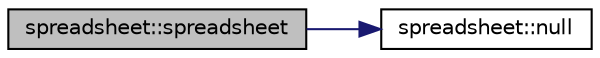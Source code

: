 digraph "spreadsheet::spreadsheet"
{
  edge [fontname="Helvetica",fontsize="10",labelfontname="Helvetica",labelfontsize="10"];
  node [fontname="Helvetica",fontsize="10",shape=record];
  rankdir="LR";
  Node0 [label="spreadsheet::spreadsheet",height=0.2,width=0.4,color="black", fillcolor="grey75", style="filled", fontcolor="black"];
  Node0 -> Node1 [color="midnightblue",fontsize="10",style="solid",fontname="Helvetica"];
  Node1 [label="spreadsheet::null",height=0.2,width=0.4,color="black", fillcolor="white", style="filled",URL="$d8/d11/classspreadsheet.html#a69de03c34f8556d93388fe8c6233189c"];
}
